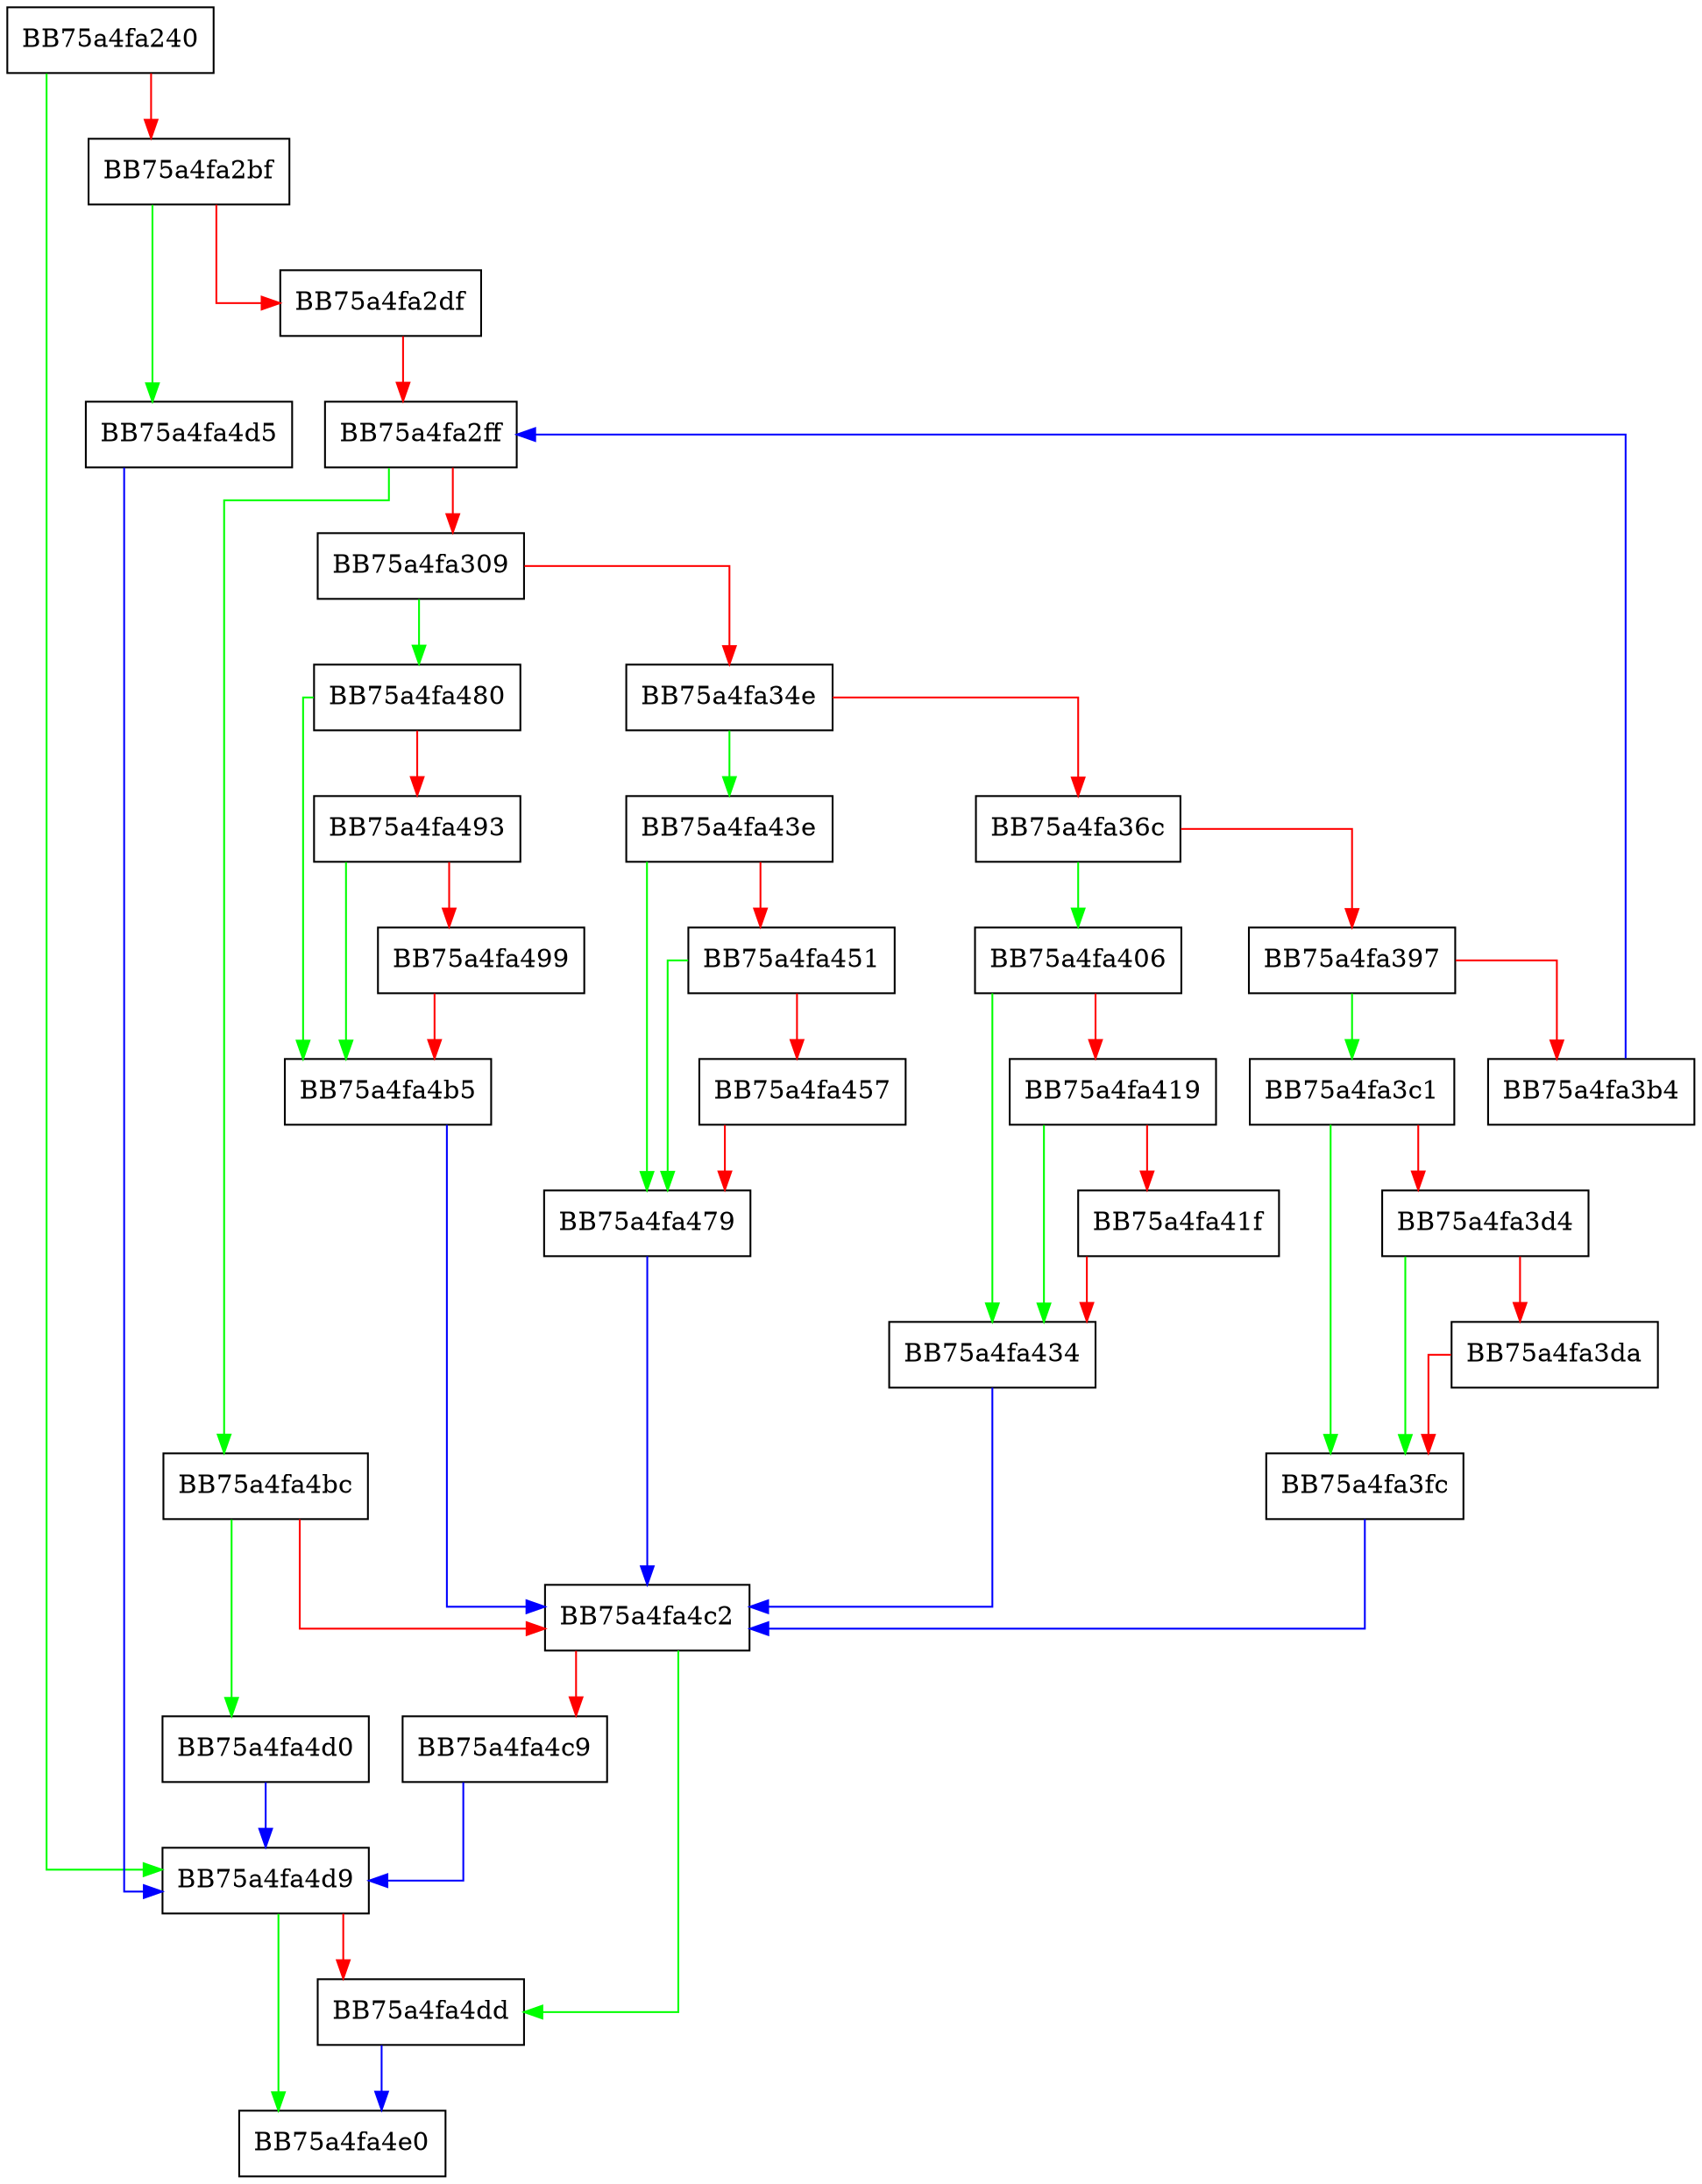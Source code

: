digraph IsDumpable {
  node [shape="box"];
  graph [splines=ortho];
  BB75a4fa240 -> BB75a4fa4d9 [color="green"];
  BB75a4fa240 -> BB75a4fa2bf [color="red"];
  BB75a4fa2bf -> BB75a4fa4d5 [color="green"];
  BB75a4fa2bf -> BB75a4fa2df [color="red"];
  BB75a4fa2df -> BB75a4fa2ff [color="red"];
  BB75a4fa2ff -> BB75a4fa4bc [color="green"];
  BB75a4fa2ff -> BB75a4fa309 [color="red"];
  BB75a4fa309 -> BB75a4fa480 [color="green"];
  BB75a4fa309 -> BB75a4fa34e [color="red"];
  BB75a4fa34e -> BB75a4fa43e [color="green"];
  BB75a4fa34e -> BB75a4fa36c [color="red"];
  BB75a4fa36c -> BB75a4fa406 [color="green"];
  BB75a4fa36c -> BB75a4fa397 [color="red"];
  BB75a4fa397 -> BB75a4fa3c1 [color="green"];
  BB75a4fa397 -> BB75a4fa3b4 [color="red"];
  BB75a4fa3b4 -> BB75a4fa2ff [color="blue"];
  BB75a4fa3c1 -> BB75a4fa3fc [color="green"];
  BB75a4fa3c1 -> BB75a4fa3d4 [color="red"];
  BB75a4fa3d4 -> BB75a4fa3fc [color="green"];
  BB75a4fa3d4 -> BB75a4fa3da [color="red"];
  BB75a4fa3da -> BB75a4fa3fc [color="red"];
  BB75a4fa3fc -> BB75a4fa4c2 [color="blue"];
  BB75a4fa406 -> BB75a4fa434 [color="green"];
  BB75a4fa406 -> BB75a4fa419 [color="red"];
  BB75a4fa419 -> BB75a4fa434 [color="green"];
  BB75a4fa419 -> BB75a4fa41f [color="red"];
  BB75a4fa41f -> BB75a4fa434 [color="red"];
  BB75a4fa434 -> BB75a4fa4c2 [color="blue"];
  BB75a4fa43e -> BB75a4fa479 [color="green"];
  BB75a4fa43e -> BB75a4fa451 [color="red"];
  BB75a4fa451 -> BB75a4fa479 [color="green"];
  BB75a4fa451 -> BB75a4fa457 [color="red"];
  BB75a4fa457 -> BB75a4fa479 [color="red"];
  BB75a4fa479 -> BB75a4fa4c2 [color="blue"];
  BB75a4fa480 -> BB75a4fa4b5 [color="green"];
  BB75a4fa480 -> BB75a4fa493 [color="red"];
  BB75a4fa493 -> BB75a4fa4b5 [color="green"];
  BB75a4fa493 -> BB75a4fa499 [color="red"];
  BB75a4fa499 -> BB75a4fa4b5 [color="red"];
  BB75a4fa4b5 -> BB75a4fa4c2 [color="blue"];
  BB75a4fa4bc -> BB75a4fa4d0 [color="green"];
  BB75a4fa4bc -> BB75a4fa4c2 [color="red"];
  BB75a4fa4c2 -> BB75a4fa4dd [color="green"];
  BB75a4fa4c2 -> BB75a4fa4c9 [color="red"];
  BB75a4fa4c9 -> BB75a4fa4d9 [color="blue"];
  BB75a4fa4d0 -> BB75a4fa4d9 [color="blue"];
  BB75a4fa4d5 -> BB75a4fa4d9 [color="blue"];
  BB75a4fa4d9 -> BB75a4fa4e0 [color="green"];
  BB75a4fa4d9 -> BB75a4fa4dd [color="red"];
  BB75a4fa4dd -> BB75a4fa4e0 [color="blue"];
}